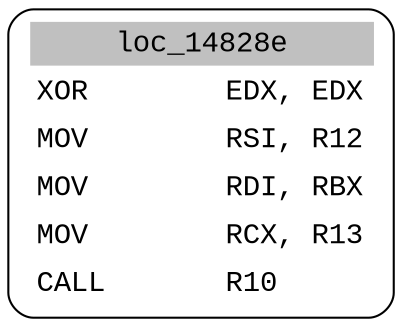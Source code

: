 digraph asm_graph {
1941 [
shape="Mrecord" fontname="Courier New"label =<<table border="0" cellborder="0" cellpadding="3"><tr><td align="center" colspan="2" bgcolor="grey">loc_14828e</td></tr><tr><td align="left">XOR        EDX, EDX</td></tr><tr><td align="left">MOV        RSI, R12</td></tr><tr><td align="left">MOV        RDI, RBX</td></tr><tr><td align="left">MOV        RCX, R13</td></tr><tr><td align="left">CALL       R10</td></tr></table>> ];
}